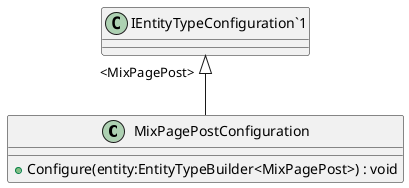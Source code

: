 @startuml
class MixPagePostConfiguration {
    + Configure(entity:EntityTypeBuilder<MixPagePost>) : void
}
"IEntityTypeConfiguration`1" "<MixPagePost>" <|-- MixPagePostConfiguration
@enduml
